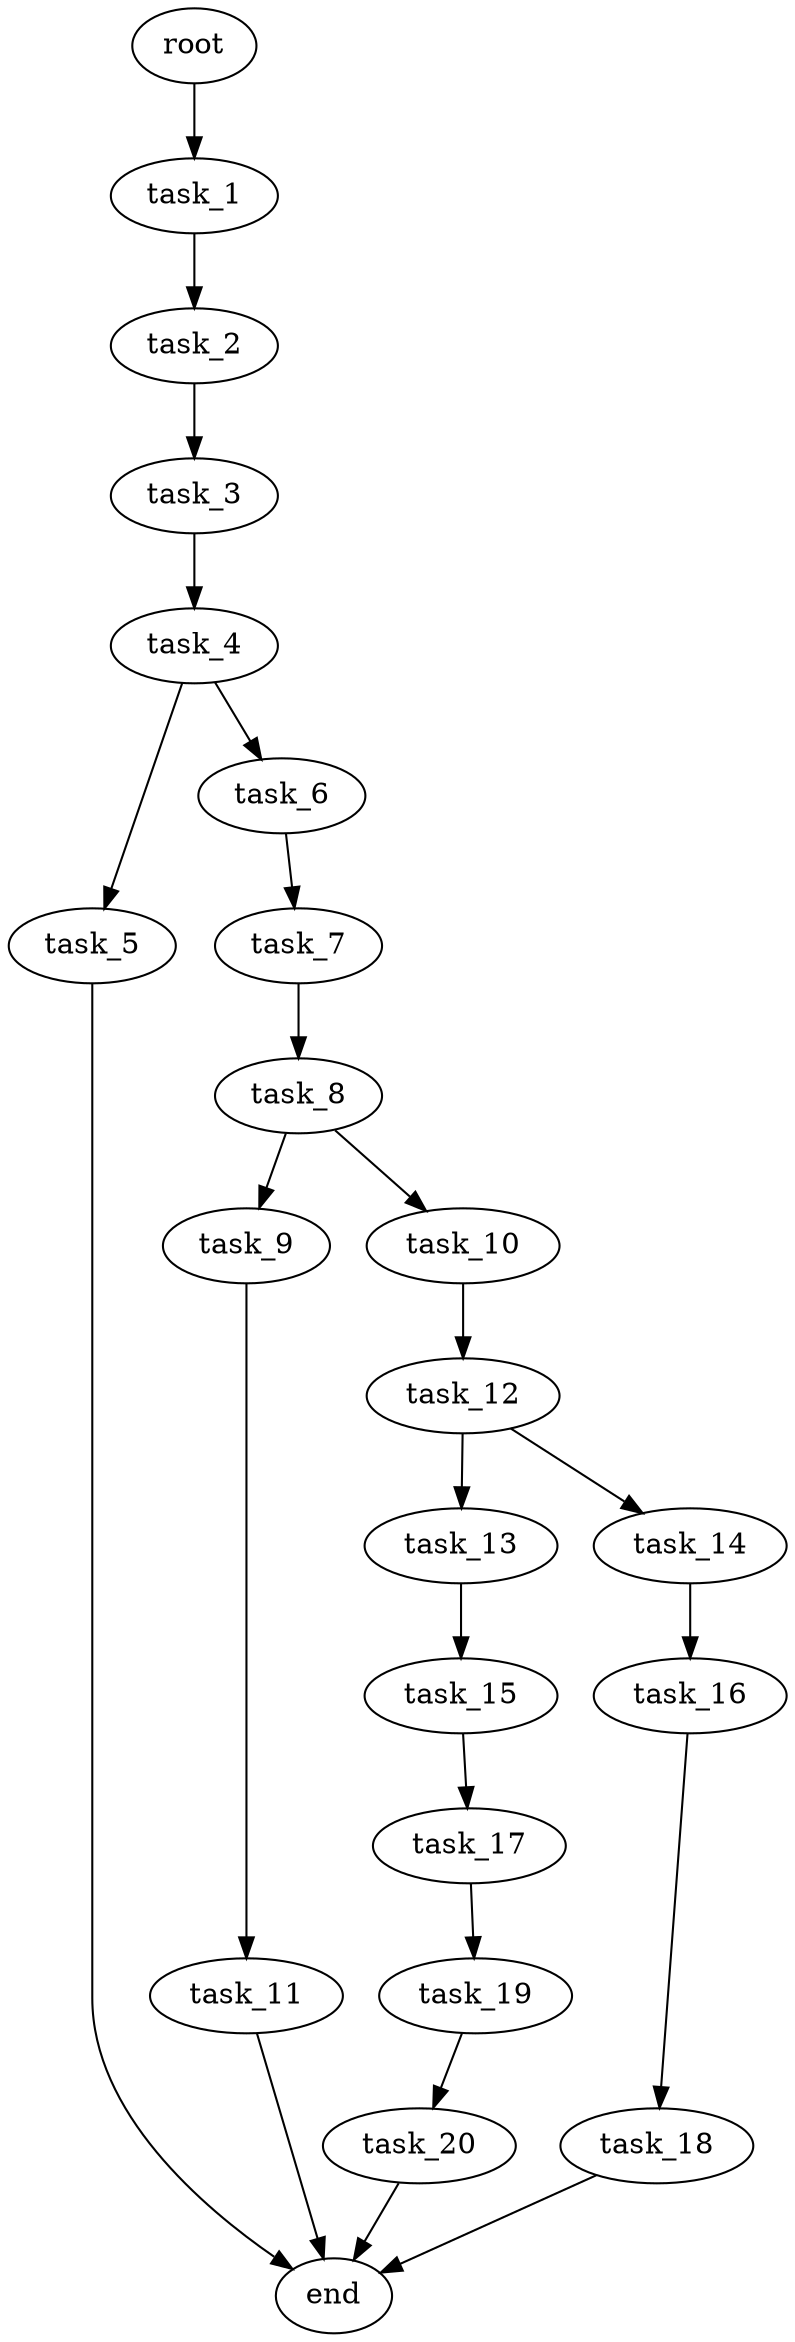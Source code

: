 digraph G {
  root [size="0.000000e+00"];
  task_1 [size="2.579606e+09"];
  task_2 [size="9.108134e+09"];
  task_3 [size="9.141825e+09"];
  task_4 [size="6.710525e+08"];
  task_5 [size="3.881603e+09"];
  task_6 [size="3.974153e+09"];
  task_7 [size="3.261942e+09"];
  task_8 [size="2.762732e+09"];
  task_9 [size="4.582114e+09"];
  task_10 [size="8.734789e+09"];
  task_11 [size="7.865720e+09"];
  task_12 [size="6.230956e+09"];
  task_13 [size="5.226098e+09"];
  task_14 [size="4.196519e+09"];
  task_15 [size="4.145010e+09"];
  task_16 [size="1.482849e+09"];
  task_17 [size="5.879753e+09"];
  task_18 [size="7.584016e+09"];
  task_19 [size="9.396560e+09"];
  task_20 [size="9.249357e+09"];
  end [size="0.000000e+00"];

  root -> task_1 [size="1.000000e-12"];
  task_1 -> task_2 [size="9.108134e+08"];
  task_2 -> task_3 [size="9.141825e+08"];
  task_3 -> task_4 [size="6.710525e+07"];
  task_4 -> task_5 [size="3.881603e+08"];
  task_4 -> task_6 [size="3.974153e+08"];
  task_5 -> end [size="1.000000e-12"];
  task_6 -> task_7 [size="3.261942e+08"];
  task_7 -> task_8 [size="2.762732e+08"];
  task_8 -> task_9 [size="4.582114e+08"];
  task_8 -> task_10 [size="8.734789e+08"];
  task_9 -> task_11 [size="7.865720e+08"];
  task_10 -> task_12 [size="6.230956e+08"];
  task_11 -> end [size="1.000000e-12"];
  task_12 -> task_13 [size="5.226098e+08"];
  task_12 -> task_14 [size="4.196519e+08"];
  task_13 -> task_15 [size="4.145010e+08"];
  task_14 -> task_16 [size="1.482849e+08"];
  task_15 -> task_17 [size="5.879753e+08"];
  task_16 -> task_18 [size="7.584016e+08"];
  task_17 -> task_19 [size="9.396560e+08"];
  task_18 -> end [size="1.000000e-12"];
  task_19 -> task_20 [size="9.249357e+08"];
  task_20 -> end [size="1.000000e-12"];
}
